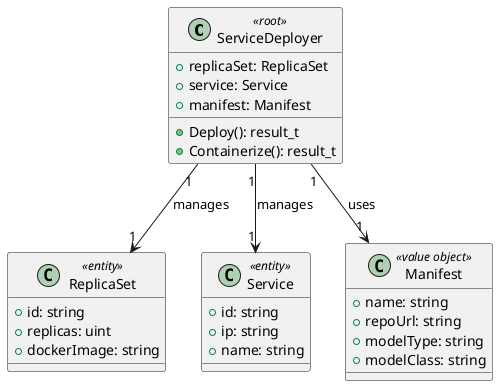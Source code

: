 @startuml
class ServiceDeployer <<root>> {
  +replicaSet: ReplicaSet
  +service: Service
  +manifest: Manifest
  +Deploy(): result_t
  +Containerize(): result_t
}

class ReplicaSet <<entity>> {
  +id: string
  +replicas: uint
  +dockerImage: string
}

class Service <<entity>> {
  +id: string
  +ip: string
  +name: string
}

class Manifest <<value object>> {
  +name: string
  +repoUrl: string
  +modelType: string
  +modelClass: string
}

ServiceDeployer "1" --> "1" ReplicaSet : manages
ServiceDeployer "1" --> "1" Service : manages
ServiceDeployer "1" --> "1" Manifest : uses
@enduml
